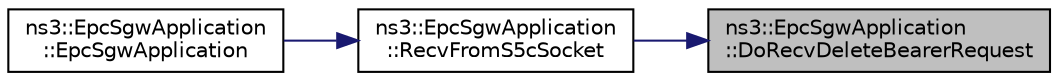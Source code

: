 digraph "ns3::EpcSgwApplication::DoRecvDeleteBearerRequest"
{
 // LATEX_PDF_SIZE
  edge [fontname="Helvetica",fontsize="10",labelfontname="Helvetica",labelfontsize="10"];
  node [fontname="Helvetica",fontsize="10",shape=record];
  rankdir="RL";
  Node1 [label="ns3::EpcSgwApplication\l::DoRecvDeleteBearerRequest",height=0.2,width=0.4,color="black", fillcolor="grey75", style="filled", fontcolor="black",tooltip="Process GTP-C Delete Bearer Request message."];
  Node1 -> Node2 [dir="back",color="midnightblue",fontsize="10",style="solid",fontname="Helvetica"];
  Node2 [label="ns3::EpcSgwApplication\l::RecvFromS5cSocket",height=0.2,width=0.4,color="black", fillcolor="white", style="filled",URL="$classns3_1_1_epc_sgw_application.html#a55e927495b215ccd0941b6b6ac3a2ae6",tooltip="Method to be assigned to the recv callback of the S5-C socket."];
  Node2 -> Node3 [dir="back",color="midnightblue",fontsize="10",style="solid",fontname="Helvetica"];
  Node3 [label="ns3::EpcSgwApplication\l::EpcSgwApplication",height=0.2,width=0.4,color="black", fillcolor="white", style="filled",URL="$classns3_1_1_epc_sgw_application.html#a688b3017da24ac5528505b3c1288f1a2",tooltip="Constructor that binds callback methods of sockets."];
}
